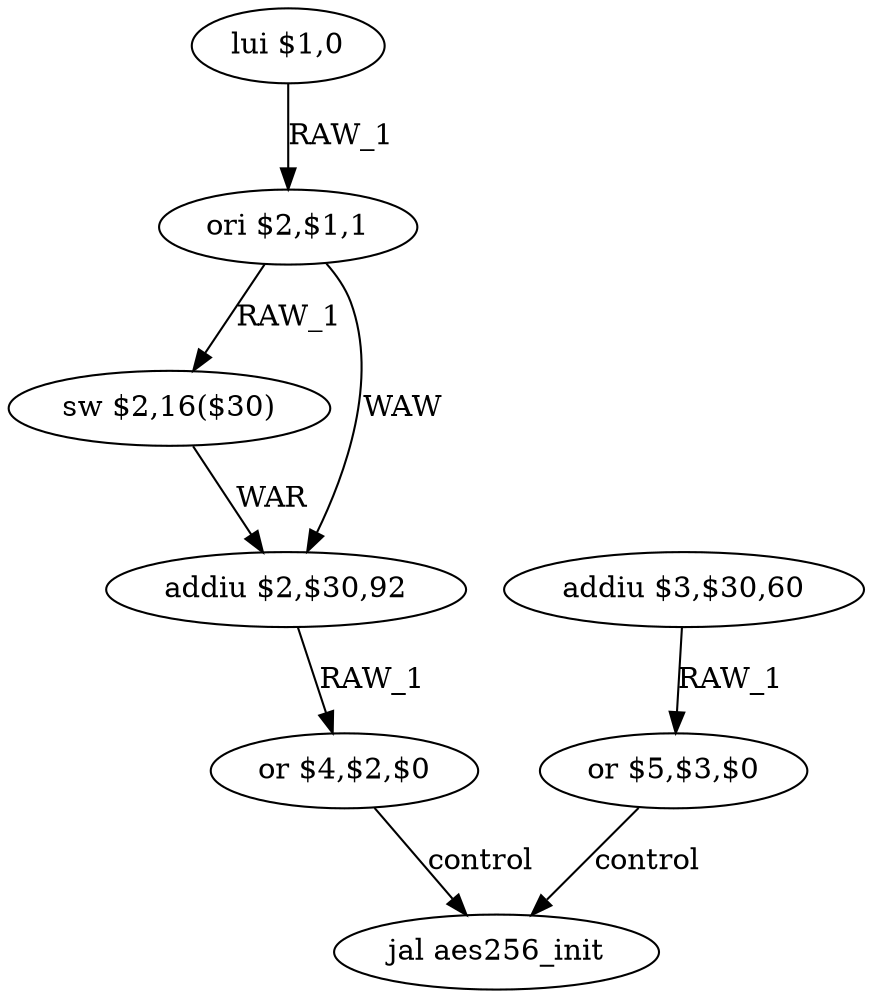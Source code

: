digraph G1 {
node [shape = ellipse];
i0 [label = "lui $1,0"] ;
i0 ->  i1 [label= "RAW_1"];
i1 [label = "ori $2,$1,1"] ;
i1 ->  i2 [label= "RAW_1"];
i1 ->  i3 [label= "WAW"];
i2 [label = "sw $2,16($30)"] ;
i2 ->  i3 [label= "WAR"];
i3 [label = "addiu $2,$30,92"] ;
i3 ->  i5 [label= "RAW_1"];
i5 [label = "or $4,$2,$0"] ;
i5 ->  i7 [label= "control"];
i7 [label = "jal aes256_init"] ;
i4 [label = "addiu $3,$30,60"] ;
i4 ->  i6 [label= "RAW_1"];
i6 [label = "or $5,$3,$0"] ;
i6 ->  i7 [label= "control"];
}
